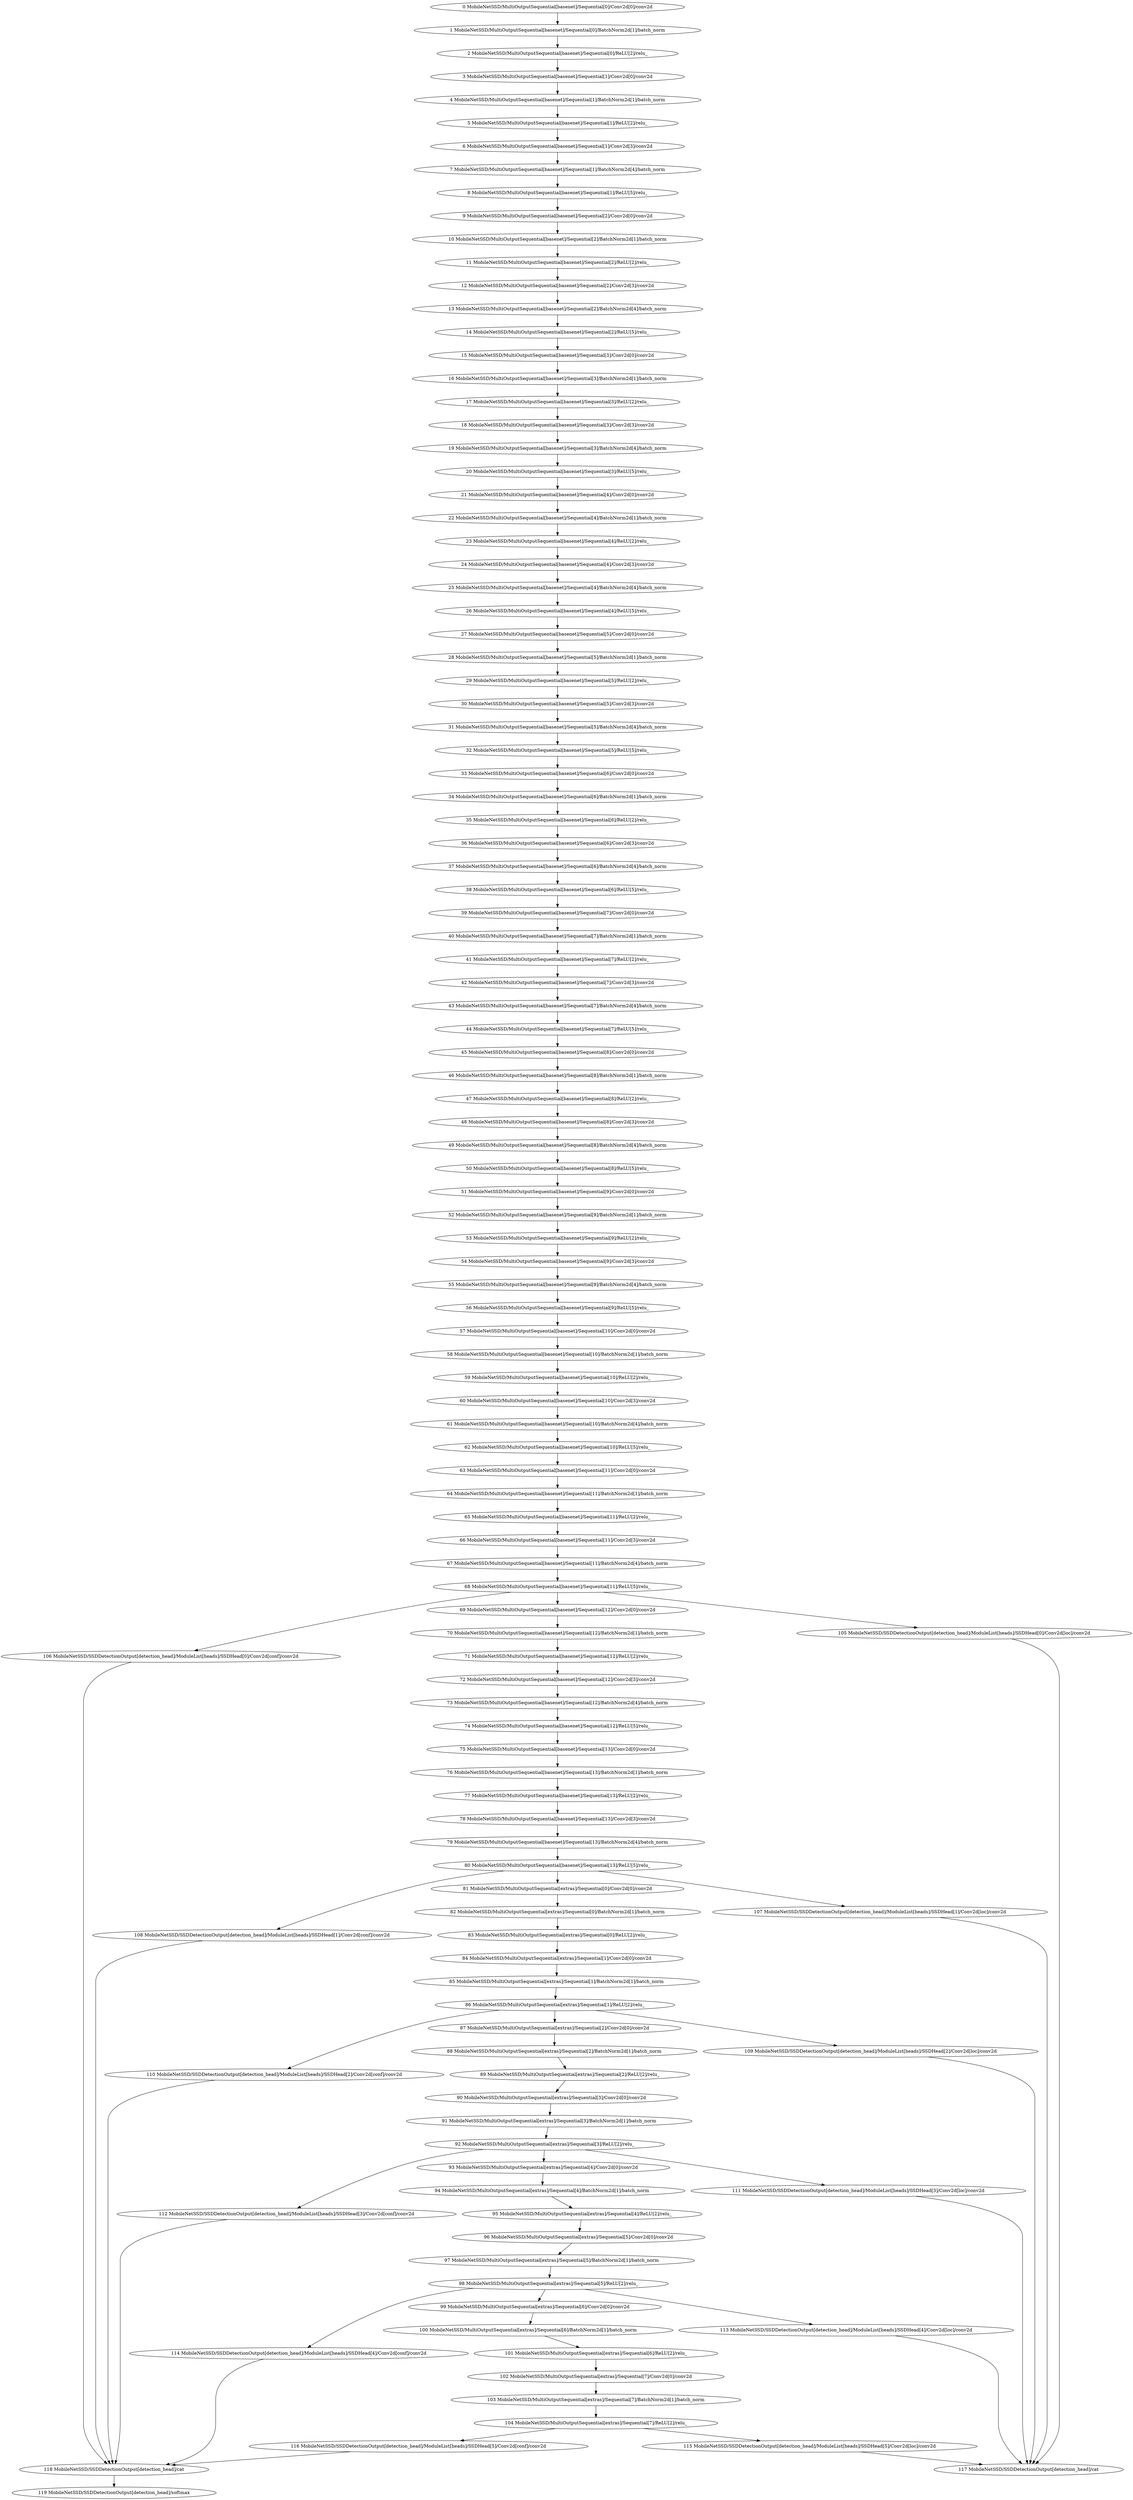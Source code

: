 strict digraph  {
"0 MobileNetSSD/MultiOutputSequential[basenet]/Sequential[0]/Conv2d[0]/conv2d" [id=0, scope="MobileNetSSD/MultiOutputSequential[basenet]/Sequential[0]/Conv2d[0]", type=conv2d];
"1 MobileNetSSD/MultiOutputSequential[basenet]/Sequential[0]/BatchNorm2d[1]/batch_norm" [id=1, scope="MobileNetSSD/MultiOutputSequential[basenet]/Sequential[0]/BatchNorm2d[1]", type=batch_norm];
"2 MobileNetSSD/MultiOutputSequential[basenet]/Sequential[0]/ReLU[2]/relu_" [id=2, scope="MobileNetSSD/MultiOutputSequential[basenet]/Sequential[0]/ReLU[2]", type=relu_];
"3 MobileNetSSD/MultiOutputSequential[basenet]/Sequential[1]/Conv2d[0]/conv2d" [id=3, scope="MobileNetSSD/MultiOutputSequential[basenet]/Sequential[1]/Conv2d[0]", type=conv2d];
"4 MobileNetSSD/MultiOutputSequential[basenet]/Sequential[1]/BatchNorm2d[1]/batch_norm" [id=4, scope="MobileNetSSD/MultiOutputSequential[basenet]/Sequential[1]/BatchNorm2d[1]", type=batch_norm];
"5 MobileNetSSD/MultiOutputSequential[basenet]/Sequential[1]/ReLU[2]/relu_" [id=5, scope="MobileNetSSD/MultiOutputSequential[basenet]/Sequential[1]/ReLU[2]", type=relu_];
"6 MobileNetSSD/MultiOutputSequential[basenet]/Sequential[1]/Conv2d[3]/conv2d" [id=6, scope="MobileNetSSD/MultiOutputSequential[basenet]/Sequential[1]/Conv2d[3]", type=conv2d];
"7 MobileNetSSD/MultiOutputSequential[basenet]/Sequential[1]/BatchNorm2d[4]/batch_norm" [id=7, scope="MobileNetSSD/MultiOutputSequential[basenet]/Sequential[1]/BatchNorm2d[4]", type=batch_norm];
"8 MobileNetSSD/MultiOutputSequential[basenet]/Sequential[1]/ReLU[5]/relu_" [id=8, scope="MobileNetSSD/MultiOutputSequential[basenet]/Sequential[1]/ReLU[5]", type=relu_];
"9 MobileNetSSD/MultiOutputSequential[basenet]/Sequential[2]/Conv2d[0]/conv2d" [id=9, scope="MobileNetSSD/MultiOutputSequential[basenet]/Sequential[2]/Conv2d[0]", type=conv2d];
"10 MobileNetSSD/MultiOutputSequential[basenet]/Sequential[2]/BatchNorm2d[1]/batch_norm" [id=10, scope="MobileNetSSD/MultiOutputSequential[basenet]/Sequential[2]/BatchNorm2d[1]", type=batch_norm];
"11 MobileNetSSD/MultiOutputSequential[basenet]/Sequential[2]/ReLU[2]/relu_" [id=11, scope="MobileNetSSD/MultiOutputSequential[basenet]/Sequential[2]/ReLU[2]", type=relu_];
"12 MobileNetSSD/MultiOutputSequential[basenet]/Sequential[2]/Conv2d[3]/conv2d" [id=12, scope="MobileNetSSD/MultiOutputSequential[basenet]/Sequential[2]/Conv2d[3]", type=conv2d];
"13 MobileNetSSD/MultiOutputSequential[basenet]/Sequential[2]/BatchNorm2d[4]/batch_norm" [id=13, scope="MobileNetSSD/MultiOutputSequential[basenet]/Sequential[2]/BatchNorm2d[4]", type=batch_norm];
"14 MobileNetSSD/MultiOutputSequential[basenet]/Sequential[2]/ReLU[5]/relu_" [id=14, scope="MobileNetSSD/MultiOutputSequential[basenet]/Sequential[2]/ReLU[5]", type=relu_];
"15 MobileNetSSD/MultiOutputSequential[basenet]/Sequential[3]/Conv2d[0]/conv2d" [id=15, scope="MobileNetSSD/MultiOutputSequential[basenet]/Sequential[3]/Conv2d[0]", type=conv2d];
"16 MobileNetSSD/MultiOutputSequential[basenet]/Sequential[3]/BatchNorm2d[1]/batch_norm" [id=16, scope="MobileNetSSD/MultiOutputSequential[basenet]/Sequential[3]/BatchNorm2d[1]", type=batch_norm];
"17 MobileNetSSD/MultiOutputSequential[basenet]/Sequential[3]/ReLU[2]/relu_" [id=17, scope="MobileNetSSD/MultiOutputSequential[basenet]/Sequential[3]/ReLU[2]", type=relu_];
"18 MobileNetSSD/MultiOutputSequential[basenet]/Sequential[3]/Conv2d[3]/conv2d" [id=18, scope="MobileNetSSD/MultiOutputSequential[basenet]/Sequential[3]/Conv2d[3]", type=conv2d];
"19 MobileNetSSD/MultiOutputSequential[basenet]/Sequential[3]/BatchNorm2d[4]/batch_norm" [id=19, scope="MobileNetSSD/MultiOutputSequential[basenet]/Sequential[3]/BatchNorm2d[4]", type=batch_norm];
"20 MobileNetSSD/MultiOutputSequential[basenet]/Sequential[3]/ReLU[5]/relu_" [id=20, scope="MobileNetSSD/MultiOutputSequential[basenet]/Sequential[3]/ReLU[5]", type=relu_];
"21 MobileNetSSD/MultiOutputSequential[basenet]/Sequential[4]/Conv2d[0]/conv2d" [id=21, scope="MobileNetSSD/MultiOutputSequential[basenet]/Sequential[4]/Conv2d[0]", type=conv2d];
"22 MobileNetSSD/MultiOutputSequential[basenet]/Sequential[4]/BatchNorm2d[1]/batch_norm" [id=22, scope="MobileNetSSD/MultiOutputSequential[basenet]/Sequential[4]/BatchNorm2d[1]", type=batch_norm];
"23 MobileNetSSD/MultiOutputSequential[basenet]/Sequential[4]/ReLU[2]/relu_" [id=23, scope="MobileNetSSD/MultiOutputSequential[basenet]/Sequential[4]/ReLU[2]", type=relu_];
"24 MobileNetSSD/MultiOutputSequential[basenet]/Sequential[4]/Conv2d[3]/conv2d" [id=24, scope="MobileNetSSD/MultiOutputSequential[basenet]/Sequential[4]/Conv2d[3]", type=conv2d];
"25 MobileNetSSD/MultiOutputSequential[basenet]/Sequential[4]/BatchNorm2d[4]/batch_norm" [id=25, scope="MobileNetSSD/MultiOutputSequential[basenet]/Sequential[4]/BatchNorm2d[4]", type=batch_norm];
"26 MobileNetSSD/MultiOutputSequential[basenet]/Sequential[4]/ReLU[5]/relu_" [id=26, scope="MobileNetSSD/MultiOutputSequential[basenet]/Sequential[4]/ReLU[5]", type=relu_];
"27 MobileNetSSD/MultiOutputSequential[basenet]/Sequential[5]/Conv2d[0]/conv2d" [id=27, scope="MobileNetSSD/MultiOutputSequential[basenet]/Sequential[5]/Conv2d[0]", type=conv2d];
"28 MobileNetSSD/MultiOutputSequential[basenet]/Sequential[5]/BatchNorm2d[1]/batch_norm" [id=28, scope="MobileNetSSD/MultiOutputSequential[basenet]/Sequential[5]/BatchNorm2d[1]", type=batch_norm];
"29 MobileNetSSD/MultiOutputSequential[basenet]/Sequential[5]/ReLU[2]/relu_" [id=29, scope="MobileNetSSD/MultiOutputSequential[basenet]/Sequential[5]/ReLU[2]", type=relu_];
"30 MobileNetSSD/MultiOutputSequential[basenet]/Sequential[5]/Conv2d[3]/conv2d" [id=30, scope="MobileNetSSD/MultiOutputSequential[basenet]/Sequential[5]/Conv2d[3]", type=conv2d];
"31 MobileNetSSD/MultiOutputSequential[basenet]/Sequential[5]/BatchNorm2d[4]/batch_norm" [id=31, scope="MobileNetSSD/MultiOutputSequential[basenet]/Sequential[5]/BatchNorm2d[4]", type=batch_norm];
"32 MobileNetSSD/MultiOutputSequential[basenet]/Sequential[5]/ReLU[5]/relu_" [id=32, scope="MobileNetSSD/MultiOutputSequential[basenet]/Sequential[5]/ReLU[5]", type=relu_];
"33 MobileNetSSD/MultiOutputSequential[basenet]/Sequential[6]/Conv2d[0]/conv2d" [id=33, scope="MobileNetSSD/MultiOutputSequential[basenet]/Sequential[6]/Conv2d[0]", type=conv2d];
"34 MobileNetSSD/MultiOutputSequential[basenet]/Sequential[6]/BatchNorm2d[1]/batch_norm" [id=34, scope="MobileNetSSD/MultiOutputSequential[basenet]/Sequential[6]/BatchNorm2d[1]", type=batch_norm];
"35 MobileNetSSD/MultiOutputSequential[basenet]/Sequential[6]/ReLU[2]/relu_" [id=35, scope="MobileNetSSD/MultiOutputSequential[basenet]/Sequential[6]/ReLU[2]", type=relu_];
"36 MobileNetSSD/MultiOutputSequential[basenet]/Sequential[6]/Conv2d[3]/conv2d" [id=36, scope="MobileNetSSD/MultiOutputSequential[basenet]/Sequential[6]/Conv2d[3]", type=conv2d];
"37 MobileNetSSD/MultiOutputSequential[basenet]/Sequential[6]/BatchNorm2d[4]/batch_norm" [id=37, scope="MobileNetSSD/MultiOutputSequential[basenet]/Sequential[6]/BatchNorm2d[4]", type=batch_norm];
"38 MobileNetSSD/MultiOutputSequential[basenet]/Sequential[6]/ReLU[5]/relu_" [id=38, scope="MobileNetSSD/MultiOutputSequential[basenet]/Sequential[6]/ReLU[5]", type=relu_];
"39 MobileNetSSD/MultiOutputSequential[basenet]/Sequential[7]/Conv2d[0]/conv2d" [id=39, scope="MobileNetSSD/MultiOutputSequential[basenet]/Sequential[7]/Conv2d[0]", type=conv2d];
"40 MobileNetSSD/MultiOutputSequential[basenet]/Sequential[7]/BatchNorm2d[1]/batch_norm" [id=40, scope="MobileNetSSD/MultiOutputSequential[basenet]/Sequential[7]/BatchNorm2d[1]", type=batch_norm];
"41 MobileNetSSD/MultiOutputSequential[basenet]/Sequential[7]/ReLU[2]/relu_" [id=41, scope="MobileNetSSD/MultiOutputSequential[basenet]/Sequential[7]/ReLU[2]", type=relu_];
"42 MobileNetSSD/MultiOutputSequential[basenet]/Sequential[7]/Conv2d[3]/conv2d" [id=42, scope="MobileNetSSD/MultiOutputSequential[basenet]/Sequential[7]/Conv2d[3]", type=conv2d];
"43 MobileNetSSD/MultiOutputSequential[basenet]/Sequential[7]/BatchNorm2d[4]/batch_norm" [id=43, scope="MobileNetSSD/MultiOutputSequential[basenet]/Sequential[7]/BatchNorm2d[4]", type=batch_norm];
"44 MobileNetSSD/MultiOutputSequential[basenet]/Sequential[7]/ReLU[5]/relu_" [id=44, scope="MobileNetSSD/MultiOutputSequential[basenet]/Sequential[7]/ReLU[5]", type=relu_];
"45 MobileNetSSD/MultiOutputSequential[basenet]/Sequential[8]/Conv2d[0]/conv2d" [id=45, scope="MobileNetSSD/MultiOutputSequential[basenet]/Sequential[8]/Conv2d[0]", type=conv2d];
"46 MobileNetSSD/MultiOutputSequential[basenet]/Sequential[8]/BatchNorm2d[1]/batch_norm" [id=46, scope="MobileNetSSD/MultiOutputSequential[basenet]/Sequential[8]/BatchNorm2d[1]", type=batch_norm];
"47 MobileNetSSD/MultiOutputSequential[basenet]/Sequential[8]/ReLU[2]/relu_" [id=47, scope="MobileNetSSD/MultiOutputSequential[basenet]/Sequential[8]/ReLU[2]", type=relu_];
"48 MobileNetSSD/MultiOutputSequential[basenet]/Sequential[8]/Conv2d[3]/conv2d" [id=48, scope="MobileNetSSD/MultiOutputSequential[basenet]/Sequential[8]/Conv2d[3]", type=conv2d];
"49 MobileNetSSD/MultiOutputSequential[basenet]/Sequential[8]/BatchNorm2d[4]/batch_norm" [id=49, scope="MobileNetSSD/MultiOutputSequential[basenet]/Sequential[8]/BatchNorm2d[4]", type=batch_norm];
"50 MobileNetSSD/MultiOutputSequential[basenet]/Sequential[8]/ReLU[5]/relu_" [id=50, scope="MobileNetSSD/MultiOutputSequential[basenet]/Sequential[8]/ReLU[5]", type=relu_];
"51 MobileNetSSD/MultiOutputSequential[basenet]/Sequential[9]/Conv2d[0]/conv2d" [id=51, scope="MobileNetSSD/MultiOutputSequential[basenet]/Sequential[9]/Conv2d[0]", type=conv2d];
"52 MobileNetSSD/MultiOutputSequential[basenet]/Sequential[9]/BatchNorm2d[1]/batch_norm" [id=52, scope="MobileNetSSD/MultiOutputSequential[basenet]/Sequential[9]/BatchNorm2d[1]", type=batch_norm];
"53 MobileNetSSD/MultiOutputSequential[basenet]/Sequential[9]/ReLU[2]/relu_" [id=53, scope="MobileNetSSD/MultiOutputSequential[basenet]/Sequential[9]/ReLU[2]", type=relu_];
"54 MobileNetSSD/MultiOutputSequential[basenet]/Sequential[9]/Conv2d[3]/conv2d" [id=54, scope="MobileNetSSD/MultiOutputSequential[basenet]/Sequential[9]/Conv2d[3]", type=conv2d];
"55 MobileNetSSD/MultiOutputSequential[basenet]/Sequential[9]/BatchNorm2d[4]/batch_norm" [id=55, scope="MobileNetSSD/MultiOutputSequential[basenet]/Sequential[9]/BatchNorm2d[4]", type=batch_norm];
"56 MobileNetSSD/MultiOutputSequential[basenet]/Sequential[9]/ReLU[5]/relu_" [id=56, scope="MobileNetSSD/MultiOutputSequential[basenet]/Sequential[9]/ReLU[5]", type=relu_];
"57 MobileNetSSD/MultiOutputSequential[basenet]/Sequential[10]/Conv2d[0]/conv2d" [id=57, scope="MobileNetSSD/MultiOutputSequential[basenet]/Sequential[10]/Conv2d[0]", type=conv2d];
"58 MobileNetSSD/MultiOutputSequential[basenet]/Sequential[10]/BatchNorm2d[1]/batch_norm" [id=58, scope="MobileNetSSD/MultiOutputSequential[basenet]/Sequential[10]/BatchNorm2d[1]", type=batch_norm];
"59 MobileNetSSD/MultiOutputSequential[basenet]/Sequential[10]/ReLU[2]/relu_" [id=59, scope="MobileNetSSD/MultiOutputSequential[basenet]/Sequential[10]/ReLU[2]", type=relu_];
"60 MobileNetSSD/MultiOutputSequential[basenet]/Sequential[10]/Conv2d[3]/conv2d" [id=60, scope="MobileNetSSD/MultiOutputSequential[basenet]/Sequential[10]/Conv2d[3]", type=conv2d];
"61 MobileNetSSD/MultiOutputSequential[basenet]/Sequential[10]/BatchNorm2d[4]/batch_norm" [id=61, scope="MobileNetSSD/MultiOutputSequential[basenet]/Sequential[10]/BatchNorm2d[4]", type=batch_norm];
"62 MobileNetSSD/MultiOutputSequential[basenet]/Sequential[10]/ReLU[5]/relu_" [id=62, scope="MobileNetSSD/MultiOutputSequential[basenet]/Sequential[10]/ReLU[5]", type=relu_];
"63 MobileNetSSD/MultiOutputSequential[basenet]/Sequential[11]/Conv2d[0]/conv2d" [id=63, scope="MobileNetSSD/MultiOutputSequential[basenet]/Sequential[11]/Conv2d[0]", type=conv2d];
"64 MobileNetSSD/MultiOutputSequential[basenet]/Sequential[11]/BatchNorm2d[1]/batch_norm" [id=64, scope="MobileNetSSD/MultiOutputSequential[basenet]/Sequential[11]/BatchNorm2d[1]", type=batch_norm];
"65 MobileNetSSD/MultiOutputSequential[basenet]/Sequential[11]/ReLU[2]/relu_" [id=65, scope="MobileNetSSD/MultiOutputSequential[basenet]/Sequential[11]/ReLU[2]", type=relu_];
"66 MobileNetSSD/MultiOutputSequential[basenet]/Sequential[11]/Conv2d[3]/conv2d" [id=66, scope="MobileNetSSD/MultiOutputSequential[basenet]/Sequential[11]/Conv2d[3]", type=conv2d];
"67 MobileNetSSD/MultiOutputSequential[basenet]/Sequential[11]/BatchNorm2d[4]/batch_norm" [id=67, scope="MobileNetSSD/MultiOutputSequential[basenet]/Sequential[11]/BatchNorm2d[4]", type=batch_norm];
"68 MobileNetSSD/MultiOutputSequential[basenet]/Sequential[11]/ReLU[5]/relu_" [id=68, scope="MobileNetSSD/MultiOutputSequential[basenet]/Sequential[11]/ReLU[5]", type=relu_];
"69 MobileNetSSD/MultiOutputSequential[basenet]/Sequential[12]/Conv2d[0]/conv2d" [id=69, scope="MobileNetSSD/MultiOutputSequential[basenet]/Sequential[12]/Conv2d[0]", type=conv2d];
"70 MobileNetSSD/MultiOutputSequential[basenet]/Sequential[12]/BatchNorm2d[1]/batch_norm" [id=70, scope="MobileNetSSD/MultiOutputSequential[basenet]/Sequential[12]/BatchNorm2d[1]", type=batch_norm];
"71 MobileNetSSD/MultiOutputSequential[basenet]/Sequential[12]/ReLU[2]/relu_" [id=71, scope="MobileNetSSD/MultiOutputSequential[basenet]/Sequential[12]/ReLU[2]", type=relu_];
"72 MobileNetSSD/MultiOutputSequential[basenet]/Sequential[12]/Conv2d[3]/conv2d" [id=72, scope="MobileNetSSD/MultiOutputSequential[basenet]/Sequential[12]/Conv2d[3]", type=conv2d];
"73 MobileNetSSD/MultiOutputSequential[basenet]/Sequential[12]/BatchNorm2d[4]/batch_norm" [id=73, scope="MobileNetSSD/MultiOutputSequential[basenet]/Sequential[12]/BatchNorm2d[4]", type=batch_norm];
"74 MobileNetSSD/MultiOutputSequential[basenet]/Sequential[12]/ReLU[5]/relu_" [id=74, scope="MobileNetSSD/MultiOutputSequential[basenet]/Sequential[12]/ReLU[5]", type=relu_];
"75 MobileNetSSD/MultiOutputSequential[basenet]/Sequential[13]/Conv2d[0]/conv2d" [id=75, scope="MobileNetSSD/MultiOutputSequential[basenet]/Sequential[13]/Conv2d[0]", type=conv2d];
"76 MobileNetSSD/MultiOutputSequential[basenet]/Sequential[13]/BatchNorm2d[1]/batch_norm" [id=76, scope="MobileNetSSD/MultiOutputSequential[basenet]/Sequential[13]/BatchNorm2d[1]", type=batch_norm];
"77 MobileNetSSD/MultiOutputSequential[basenet]/Sequential[13]/ReLU[2]/relu_" [id=77, scope="MobileNetSSD/MultiOutputSequential[basenet]/Sequential[13]/ReLU[2]", type=relu_];
"78 MobileNetSSD/MultiOutputSequential[basenet]/Sequential[13]/Conv2d[3]/conv2d" [id=78, scope="MobileNetSSD/MultiOutputSequential[basenet]/Sequential[13]/Conv2d[3]", type=conv2d];
"79 MobileNetSSD/MultiOutputSequential[basenet]/Sequential[13]/BatchNorm2d[4]/batch_norm" [id=79, scope="MobileNetSSD/MultiOutputSequential[basenet]/Sequential[13]/BatchNorm2d[4]", type=batch_norm];
"80 MobileNetSSD/MultiOutputSequential[basenet]/Sequential[13]/ReLU[5]/relu_" [id=80, scope="MobileNetSSD/MultiOutputSequential[basenet]/Sequential[13]/ReLU[5]", type=relu_];
"81 MobileNetSSD/MultiOutputSequential[extras]/Sequential[0]/Conv2d[0]/conv2d" [id=81, scope="MobileNetSSD/MultiOutputSequential[extras]/Sequential[0]/Conv2d[0]", type=conv2d];
"82 MobileNetSSD/MultiOutputSequential[extras]/Sequential[0]/BatchNorm2d[1]/batch_norm" [id=82, scope="MobileNetSSD/MultiOutputSequential[extras]/Sequential[0]/BatchNorm2d[1]", type=batch_norm];
"83 MobileNetSSD/MultiOutputSequential[extras]/Sequential[0]/ReLU[2]/relu_" [id=83, scope="MobileNetSSD/MultiOutputSequential[extras]/Sequential[0]/ReLU[2]", type=relu_];
"84 MobileNetSSD/MultiOutputSequential[extras]/Sequential[1]/Conv2d[0]/conv2d" [id=84, scope="MobileNetSSD/MultiOutputSequential[extras]/Sequential[1]/Conv2d[0]", type=conv2d];
"85 MobileNetSSD/MultiOutputSequential[extras]/Sequential[1]/BatchNorm2d[1]/batch_norm" [id=85, scope="MobileNetSSD/MultiOutputSequential[extras]/Sequential[1]/BatchNorm2d[1]", type=batch_norm];
"86 MobileNetSSD/MultiOutputSequential[extras]/Sequential[1]/ReLU[2]/relu_" [id=86, scope="MobileNetSSD/MultiOutputSequential[extras]/Sequential[1]/ReLU[2]", type=relu_];
"87 MobileNetSSD/MultiOutputSequential[extras]/Sequential[2]/Conv2d[0]/conv2d" [id=87, scope="MobileNetSSD/MultiOutputSequential[extras]/Sequential[2]/Conv2d[0]", type=conv2d];
"88 MobileNetSSD/MultiOutputSequential[extras]/Sequential[2]/BatchNorm2d[1]/batch_norm" [id=88, scope="MobileNetSSD/MultiOutputSequential[extras]/Sequential[2]/BatchNorm2d[1]", type=batch_norm];
"89 MobileNetSSD/MultiOutputSequential[extras]/Sequential[2]/ReLU[2]/relu_" [id=89, scope="MobileNetSSD/MultiOutputSequential[extras]/Sequential[2]/ReLU[2]", type=relu_];
"90 MobileNetSSD/MultiOutputSequential[extras]/Sequential[3]/Conv2d[0]/conv2d" [id=90, scope="MobileNetSSD/MultiOutputSequential[extras]/Sequential[3]/Conv2d[0]", type=conv2d];
"91 MobileNetSSD/MultiOutputSequential[extras]/Sequential[3]/BatchNorm2d[1]/batch_norm" [id=91, scope="MobileNetSSD/MultiOutputSequential[extras]/Sequential[3]/BatchNorm2d[1]", type=batch_norm];
"92 MobileNetSSD/MultiOutputSequential[extras]/Sequential[3]/ReLU[2]/relu_" [id=92, scope="MobileNetSSD/MultiOutputSequential[extras]/Sequential[3]/ReLU[2]", type=relu_];
"93 MobileNetSSD/MultiOutputSequential[extras]/Sequential[4]/Conv2d[0]/conv2d" [id=93, scope="MobileNetSSD/MultiOutputSequential[extras]/Sequential[4]/Conv2d[0]", type=conv2d];
"94 MobileNetSSD/MultiOutputSequential[extras]/Sequential[4]/BatchNorm2d[1]/batch_norm" [id=94, scope="MobileNetSSD/MultiOutputSequential[extras]/Sequential[4]/BatchNorm2d[1]", type=batch_norm];
"95 MobileNetSSD/MultiOutputSequential[extras]/Sequential[4]/ReLU[2]/relu_" [id=95, scope="MobileNetSSD/MultiOutputSequential[extras]/Sequential[4]/ReLU[2]", type=relu_];
"96 MobileNetSSD/MultiOutputSequential[extras]/Sequential[5]/Conv2d[0]/conv2d" [id=96, scope="MobileNetSSD/MultiOutputSequential[extras]/Sequential[5]/Conv2d[0]", type=conv2d];
"97 MobileNetSSD/MultiOutputSequential[extras]/Sequential[5]/BatchNorm2d[1]/batch_norm" [id=97, scope="MobileNetSSD/MultiOutputSequential[extras]/Sequential[5]/BatchNorm2d[1]", type=batch_norm];
"98 MobileNetSSD/MultiOutputSequential[extras]/Sequential[5]/ReLU[2]/relu_" [id=98, scope="MobileNetSSD/MultiOutputSequential[extras]/Sequential[5]/ReLU[2]", type=relu_];
"99 MobileNetSSD/MultiOutputSequential[extras]/Sequential[6]/Conv2d[0]/conv2d" [id=99, scope="MobileNetSSD/MultiOutputSequential[extras]/Sequential[6]/Conv2d[0]", type=conv2d];
"100 MobileNetSSD/MultiOutputSequential[extras]/Sequential[6]/BatchNorm2d[1]/batch_norm" [id=100, scope="MobileNetSSD/MultiOutputSequential[extras]/Sequential[6]/BatchNorm2d[1]", type=batch_norm];
"101 MobileNetSSD/MultiOutputSequential[extras]/Sequential[6]/ReLU[2]/relu_" [id=101, scope="MobileNetSSD/MultiOutputSequential[extras]/Sequential[6]/ReLU[2]", type=relu_];
"102 MobileNetSSD/MultiOutputSequential[extras]/Sequential[7]/Conv2d[0]/conv2d" [id=102, scope="MobileNetSSD/MultiOutputSequential[extras]/Sequential[7]/Conv2d[0]", type=conv2d];
"103 MobileNetSSD/MultiOutputSequential[extras]/Sequential[7]/BatchNorm2d[1]/batch_norm" [id=103, scope="MobileNetSSD/MultiOutputSequential[extras]/Sequential[7]/BatchNorm2d[1]", type=batch_norm];
"104 MobileNetSSD/MultiOutputSequential[extras]/Sequential[7]/ReLU[2]/relu_" [id=104, scope="MobileNetSSD/MultiOutputSequential[extras]/Sequential[7]/ReLU[2]", type=relu_];
"105 MobileNetSSD/SSDDetectionOutput[detection_head]/ModuleList[heads]/SSDHead[0]/Conv2d[loc]/conv2d" [id=105, scope="MobileNetSSD/SSDDetectionOutput[detection_head]/ModuleList[heads]/SSDHead[0]/Conv2d[loc]", type=conv2d];
"106 MobileNetSSD/SSDDetectionOutput[detection_head]/ModuleList[heads]/SSDHead[0]/Conv2d[conf]/conv2d" [id=106, scope="MobileNetSSD/SSDDetectionOutput[detection_head]/ModuleList[heads]/SSDHead[0]/Conv2d[conf]", type=conv2d];
"107 MobileNetSSD/SSDDetectionOutput[detection_head]/ModuleList[heads]/SSDHead[1]/Conv2d[loc]/conv2d" [id=107, scope="MobileNetSSD/SSDDetectionOutput[detection_head]/ModuleList[heads]/SSDHead[1]/Conv2d[loc]", type=conv2d];
"108 MobileNetSSD/SSDDetectionOutput[detection_head]/ModuleList[heads]/SSDHead[1]/Conv2d[conf]/conv2d" [id=108, scope="MobileNetSSD/SSDDetectionOutput[detection_head]/ModuleList[heads]/SSDHead[1]/Conv2d[conf]", type=conv2d];
"109 MobileNetSSD/SSDDetectionOutput[detection_head]/ModuleList[heads]/SSDHead[2]/Conv2d[loc]/conv2d" [id=109, scope="MobileNetSSD/SSDDetectionOutput[detection_head]/ModuleList[heads]/SSDHead[2]/Conv2d[loc]", type=conv2d];
"110 MobileNetSSD/SSDDetectionOutput[detection_head]/ModuleList[heads]/SSDHead[2]/Conv2d[conf]/conv2d" [id=110, scope="MobileNetSSD/SSDDetectionOutput[detection_head]/ModuleList[heads]/SSDHead[2]/Conv2d[conf]", type=conv2d];
"111 MobileNetSSD/SSDDetectionOutput[detection_head]/ModuleList[heads]/SSDHead[3]/Conv2d[loc]/conv2d" [id=111, scope="MobileNetSSD/SSDDetectionOutput[detection_head]/ModuleList[heads]/SSDHead[3]/Conv2d[loc]", type=conv2d];
"112 MobileNetSSD/SSDDetectionOutput[detection_head]/ModuleList[heads]/SSDHead[3]/Conv2d[conf]/conv2d" [id=112, scope="MobileNetSSD/SSDDetectionOutput[detection_head]/ModuleList[heads]/SSDHead[3]/Conv2d[conf]", type=conv2d];
"113 MobileNetSSD/SSDDetectionOutput[detection_head]/ModuleList[heads]/SSDHead[4]/Conv2d[loc]/conv2d" [id=113, scope="MobileNetSSD/SSDDetectionOutput[detection_head]/ModuleList[heads]/SSDHead[4]/Conv2d[loc]", type=conv2d];
"114 MobileNetSSD/SSDDetectionOutput[detection_head]/ModuleList[heads]/SSDHead[4]/Conv2d[conf]/conv2d" [id=114, scope="MobileNetSSD/SSDDetectionOutput[detection_head]/ModuleList[heads]/SSDHead[4]/Conv2d[conf]", type=conv2d];
"115 MobileNetSSD/SSDDetectionOutput[detection_head]/ModuleList[heads]/SSDHead[5]/Conv2d[loc]/conv2d" [id=115, scope="MobileNetSSD/SSDDetectionOutput[detection_head]/ModuleList[heads]/SSDHead[5]/Conv2d[loc]", type=conv2d];
"116 MobileNetSSD/SSDDetectionOutput[detection_head]/ModuleList[heads]/SSDHead[5]/Conv2d[conf]/conv2d" [id=116, scope="MobileNetSSD/SSDDetectionOutput[detection_head]/ModuleList[heads]/SSDHead[5]/Conv2d[conf]", type=conv2d];
"117 MobileNetSSD/SSDDetectionOutput[detection_head]/cat" [id=117, scope="MobileNetSSD/SSDDetectionOutput[detection_head]", type=cat];
"118 MobileNetSSD/SSDDetectionOutput[detection_head]/cat" [id=118, scope="MobileNetSSD/SSDDetectionOutput[detection_head]", type=cat];
"119 MobileNetSSD/SSDDetectionOutput[detection_head]/softmax" [id=119, scope="MobileNetSSD/SSDDetectionOutput[detection_head]", type=softmax];
"0 MobileNetSSD/MultiOutputSequential[basenet]/Sequential[0]/Conv2d[0]/conv2d" -> "1 MobileNetSSD/MultiOutputSequential[basenet]/Sequential[0]/BatchNorm2d[1]/batch_norm";
"1 MobileNetSSD/MultiOutputSequential[basenet]/Sequential[0]/BatchNorm2d[1]/batch_norm" -> "2 MobileNetSSD/MultiOutputSequential[basenet]/Sequential[0]/ReLU[2]/relu_";
"2 MobileNetSSD/MultiOutputSequential[basenet]/Sequential[0]/ReLU[2]/relu_" -> "3 MobileNetSSD/MultiOutputSequential[basenet]/Sequential[1]/Conv2d[0]/conv2d";
"3 MobileNetSSD/MultiOutputSequential[basenet]/Sequential[1]/Conv2d[0]/conv2d" -> "4 MobileNetSSD/MultiOutputSequential[basenet]/Sequential[1]/BatchNorm2d[1]/batch_norm";
"4 MobileNetSSD/MultiOutputSequential[basenet]/Sequential[1]/BatchNorm2d[1]/batch_norm" -> "5 MobileNetSSD/MultiOutputSequential[basenet]/Sequential[1]/ReLU[2]/relu_";
"5 MobileNetSSD/MultiOutputSequential[basenet]/Sequential[1]/ReLU[2]/relu_" -> "6 MobileNetSSD/MultiOutputSequential[basenet]/Sequential[1]/Conv2d[3]/conv2d";
"6 MobileNetSSD/MultiOutputSequential[basenet]/Sequential[1]/Conv2d[3]/conv2d" -> "7 MobileNetSSD/MultiOutputSequential[basenet]/Sequential[1]/BatchNorm2d[4]/batch_norm";
"7 MobileNetSSD/MultiOutputSequential[basenet]/Sequential[1]/BatchNorm2d[4]/batch_norm" -> "8 MobileNetSSD/MultiOutputSequential[basenet]/Sequential[1]/ReLU[5]/relu_";
"8 MobileNetSSD/MultiOutputSequential[basenet]/Sequential[1]/ReLU[5]/relu_" -> "9 MobileNetSSD/MultiOutputSequential[basenet]/Sequential[2]/Conv2d[0]/conv2d";
"9 MobileNetSSD/MultiOutputSequential[basenet]/Sequential[2]/Conv2d[0]/conv2d" -> "10 MobileNetSSD/MultiOutputSequential[basenet]/Sequential[2]/BatchNorm2d[1]/batch_norm";
"10 MobileNetSSD/MultiOutputSequential[basenet]/Sequential[2]/BatchNorm2d[1]/batch_norm" -> "11 MobileNetSSD/MultiOutputSequential[basenet]/Sequential[2]/ReLU[2]/relu_";
"11 MobileNetSSD/MultiOutputSequential[basenet]/Sequential[2]/ReLU[2]/relu_" -> "12 MobileNetSSD/MultiOutputSequential[basenet]/Sequential[2]/Conv2d[3]/conv2d";
"12 MobileNetSSD/MultiOutputSequential[basenet]/Sequential[2]/Conv2d[3]/conv2d" -> "13 MobileNetSSD/MultiOutputSequential[basenet]/Sequential[2]/BatchNorm2d[4]/batch_norm";
"13 MobileNetSSD/MultiOutputSequential[basenet]/Sequential[2]/BatchNorm2d[4]/batch_norm" -> "14 MobileNetSSD/MultiOutputSequential[basenet]/Sequential[2]/ReLU[5]/relu_";
"14 MobileNetSSD/MultiOutputSequential[basenet]/Sequential[2]/ReLU[5]/relu_" -> "15 MobileNetSSD/MultiOutputSequential[basenet]/Sequential[3]/Conv2d[0]/conv2d";
"15 MobileNetSSD/MultiOutputSequential[basenet]/Sequential[3]/Conv2d[0]/conv2d" -> "16 MobileNetSSD/MultiOutputSequential[basenet]/Sequential[3]/BatchNorm2d[1]/batch_norm";
"16 MobileNetSSD/MultiOutputSequential[basenet]/Sequential[3]/BatchNorm2d[1]/batch_norm" -> "17 MobileNetSSD/MultiOutputSequential[basenet]/Sequential[3]/ReLU[2]/relu_";
"17 MobileNetSSD/MultiOutputSequential[basenet]/Sequential[3]/ReLU[2]/relu_" -> "18 MobileNetSSD/MultiOutputSequential[basenet]/Sequential[3]/Conv2d[3]/conv2d";
"18 MobileNetSSD/MultiOutputSequential[basenet]/Sequential[3]/Conv2d[3]/conv2d" -> "19 MobileNetSSD/MultiOutputSequential[basenet]/Sequential[3]/BatchNorm2d[4]/batch_norm";
"19 MobileNetSSD/MultiOutputSequential[basenet]/Sequential[3]/BatchNorm2d[4]/batch_norm" -> "20 MobileNetSSD/MultiOutputSequential[basenet]/Sequential[3]/ReLU[5]/relu_";
"20 MobileNetSSD/MultiOutputSequential[basenet]/Sequential[3]/ReLU[5]/relu_" -> "21 MobileNetSSD/MultiOutputSequential[basenet]/Sequential[4]/Conv2d[0]/conv2d";
"21 MobileNetSSD/MultiOutputSequential[basenet]/Sequential[4]/Conv2d[0]/conv2d" -> "22 MobileNetSSD/MultiOutputSequential[basenet]/Sequential[4]/BatchNorm2d[1]/batch_norm";
"22 MobileNetSSD/MultiOutputSequential[basenet]/Sequential[4]/BatchNorm2d[1]/batch_norm" -> "23 MobileNetSSD/MultiOutputSequential[basenet]/Sequential[4]/ReLU[2]/relu_";
"23 MobileNetSSD/MultiOutputSequential[basenet]/Sequential[4]/ReLU[2]/relu_" -> "24 MobileNetSSD/MultiOutputSequential[basenet]/Sequential[4]/Conv2d[3]/conv2d";
"24 MobileNetSSD/MultiOutputSequential[basenet]/Sequential[4]/Conv2d[3]/conv2d" -> "25 MobileNetSSD/MultiOutputSequential[basenet]/Sequential[4]/BatchNorm2d[4]/batch_norm";
"25 MobileNetSSD/MultiOutputSequential[basenet]/Sequential[4]/BatchNorm2d[4]/batch_norm" -> "26 MobileNetSSD/MultiOutputSequential[basenet]/Sequential[4]/ReLU[5]/relu_";
"26 MobileNetSSD/MultiOutputSequential[basenet]/Sequential[4]/ReLU[5]/relu_" -> "27 MobileNetSSD/MultiOutputSequential[basenet]/Sequential[5]/Conv2d[0]/conv2d";
"27 MobileNetSSD/MultiOutputSequential[basenet]/Sequential[5]/Conv2d[0]/conv2d" -> "28 MobileNetSSD/MultiOutputSequential[basenet]/Sequential[5]/BatchNorm2d[1]/batch_norm";
"28 MobileNetSSD/MultiOutputSequential[basenet]/Sequential[5]/BatchNorm2d[1]/batch_norm" -> "29 MobileNetSSD/MultiOutputSequential[basenet]/Sequential[5]/ReLU[2]/relu_";
"29 MobileNetSSD/MultiOutputSequential[basenet]/Sequential[5]/ReLU[2]/relu_" -> "30 MobileNetSSD/MultiOutputSequential[basenet]/Sequential[5]/Conv2d[3]/conv2d";
"30 MobileNetSSD/MultiOutputSequential[basenet]/Sequential[5]/Conv2d[3]/conv2d" -> "31 MobileNetSSD/MultiOutputSequential[basenet]/Sequential[5]/BatchNorm2d[4]/batch_norm";
"31 MobileNetSSD/MultiOutputSequential[basenet]/Sequential[5]/BatchNorm2d[4]/batch_norm" -> "32 MobileNetSSD/MultiOutputSequential[basenet]/Sequential[5]/ReLU[5]/relu_";
"32 MobileNetSSD/MultiOutputSequential[basenet]/Sequential[5]/ReLU[5]/relu_" -> "33 MobileNetSSD/MultiOutputSequential[basenet]/Sequential[6]/Conv2d[0]/conv2d";
"33 MobileNetSSD/MultiOutputSequential[basenet]/Sequential[6]/Conv2d[0]/conv2d" -> "34 MobileNetSSD/MultiOutputSequential[basenet]/Sequential[6]/BatchNorm2d[1]/batch_norm";
"34 MobileNetSSD/MultiOutputSequential[basenet]/Sequential[6]/BatchNorm2d[1]/batch_norm" -> "35 MobileNetSSD/MultiOutputSequential[basenet]/Sequential[6]/ReLU[2]/relu_";
"35 MobileNetSSD/MultiOutputSequential[basenet]/Sequential[6]/ReLU[2]/relu_" -> "36 MobileNetSSD/MultiOutputSequential[basenet]/Sequential[6]/Conv2d[3]/conv2d";
"36 MobileNetSSD/MultiOutputSequential[basenet]/Sequential[6]/Conv2d[3]/conv2d" -> "37 MobileNetSSD/MultiOutputSequential[basenet]/Sequential[6]/BatchNorm2d[4]/batch_norm";
"37 MobileNetSSD/MultiOutputSequential[basenet]/Sequential[6]/BatchNorm2d[4]/batch_norm" -> "38 MobileNetSSD/MultiOutputSequential[basenet]/Sequential[6]/ReLU[5]/relu_";
"38 MobileNetSSD/MultiOutputSequential[basenet]/Sequential[6]/ReLU[5]/relu_" -> "39 MobileNetSSD/MultiOutputSequential[basenet]/Sequential[7]/Conv2d[0]/conv2d";
"39 MobileNetSSD/MultiOutputSequential[basenet]/Sequential[7]/Conv2d[0]/conv2d" -> "40 MobileNetSSD/MultiOutputSequential[basenet]/Sequential[7]/BatchNorm2d[1]/batch_norm";
"40 MobileNetSSD/MultiOutputSequential[basenet]/Sequential[7]/BatchNorm2d[1]/batch_norm" -> "41 MobileNetSSD/MultiOutputSequential[basenet]/Sequential[7]/ReLU[2]/relu_";
"41 MobileNetSSD/MultiOutputSequential[basenet]/Sequential[7]/ReLU[2]/relu_" -> "42 MobileNetSSD/MultiOutputSequential[basenet]/Sequential[7]/Conv2d[3]/conv2d";
"42 MobileNetSSD/MultiOutputSequential[basenet]/Sequential[7]/Conv2d[3]/conv2d" -> "43 MobileNetSSD/MultiOutputSequential[basenet]/Sequential[7]/BatchNorm2d[4]/batch_norm";
"43 MobileNetSSD/MultiOutputSequential[basenet]/Sequential[7]/BatchNorm2d[4]/batch_norm" -> "44 MobileNetSSD/MultiOutputSequential[basenet]/Sequential[7]/ReLU[5]/relu_";
"44 MobileNetSSD/MultiOutputSequential[basenet]/Sequential[7]/ReLU[5]/relu_" -> "45 MobileNetSSD/MultiOutputSequential[basenet]/Sequential[8]/Conv2d[0]/conv2d";
"45 MobileNetSSD/MultiOutputSequential[basenet]/Sequential[8]/Conv2d[0]/conv2d" -> "46 MobileNetSSD/MultiOutputSequential[basenet]/Sequential[8]/BatchNorm2d[1]/batch_norm";
"46 MobileNetSSD/MultiOutputSequential[basenet]/Sequential[8]/BatchNorm2d[1]/batch_norm" -> "47 MobileNetSSD/MultiOutputSequential[basenet]/Sequential[8]/ReLU[2]/relu_";
"47 MobileNetSSD/MultiOutputSequential[basenet]/Sequential[8]/ReLU[2]/relu_" -> "48 MobileNetSSD/MultiOutputSequential[basenet]/Sequential[8]/Conv2d[3]/conv2d";
"48 MobileNetSSD/MultiOutputSequential[basenet]/Sequential[8]/Conv2d[3]/conv2d" -> "49 MobileNetSSD/MultiOutputSequential[basenet]/Sequential[8]/BatchNorm2d[4]/batch_norm";
"49 MobileNetSSD/MultiOutputSequential[basenet]/Sequential[8]/BatchNorm2d[4]/batch_norm" -> "50 MobileNetSSD/MultiOutputSequential[basenet]/Sequential[8]/ReLU[5]/relu_";
"50 MobileNetSSD/MultiOutputSequential[basenet]/Sequential[8]/ReLU[5]/relu_" -> "51 MobileNetSSD/MultiOutputSequential[basenet]/Sequential[9]/Conv2d[0]/conv2d";
"51 MobileNetSSD/MultiOutputSequential[basenet]/Sequential[9]/Conv2d[0]/conv2d" -> "52 MobileNetSSD/MultiOutputSequential[basenet]/Sequential[9]/BatchNorm2d[1]/batch_norm";
"52 MobileNetSSD/MultiOutputSequential[basenet]/Sequential[9]/BatchNorm2d[1]/batch_norm" -> "53 MobileNetSSD/MultiOutputSequential[basenet]/Sequential[9]/ReLU[2]/relu_";
"53 MobileNetSSD/MultiOutputSequential[basenet]/Sequential[9]/ReLU[2]/relu_" -> "54 MobileNetSSD/MultiOutputSequential[basenet]/Sequential[9]/Conv2d[3]/conv2d";
"54 MobileNetSSD/MultiOutputSequential[basenet]/Sequential[9]/Conv2d[3]/conv2d" -> "55 MobileNetSSD/MultiOutputSequential[basenet]/Sequential[9]/BatchNorm2d[4]/batch_norm";
"55 MobileNetSSD/MultiOutputSequential[basenet]/Sequential[9]/BatchNorm2d[4]/batch_norm" -> "56 MobileNetSSD/MultiOutputSequential[basenet]/Sequential[9]/ReLU[5]/relu_";
"56 MobileNetSSD/MultiOutputSequential[basenet]/Sequential[9]/ReLU[5]/relu_" -> "57 MobileNetSSD/MultiOutputSequential[basenet]/Sequential[10]/Conv2d[0]/conv2d";
"57 MobileNetSSD/MultiOutputSequential[basenet]/Sequential[10]/Conv2d[0]/conv2d" -> "58 MobileNetSSD/MultiOutputSequential[basenet]/Sequential[10]/BatchNorm2d[1]/batch_norm";
"58 MobileNetSSD/MultiOutputSequential[basenet]/Sequential[10]/BatchNorm2d[1]/batch_norm" -> "59 MobileNetSSD/MultiOutputSequential[basenet]/Sequential[10]/ReLU[2]/relu_";
"59 MobileNetSSD/MultiOutputSequential[basenet]/Sequential[10]/ReLU[2]/relu_" -> "60 MobileNetSSD/MultiOutputSequential[basenet]/Sequential[10]/Conv2d[3]/conv2d";
"60 MobileNetSSD/MultiOutputSequential[basenet]/Sequential[10]/Conv2d[3]/conv2d" -> "61 MobileNetSSD/MultiOutputSequential[basenet]/Sequential[10]/BatchNorm2d[4]/batch_norm";
"61 MobileNetSSD/MultiOutputSequential[basenet]/Sequential[10]/BatchNorm2d[4]/batch_norm" -> "62 MobileNetSSD/MultiOutputSequential[basenet]/Sequential[10]/ReLU[5]/relu_";
"62 MobileNetSSD/MultiOutputSequential[basenet]/Sequential[10]/ReLU[5]/relu_" -> "63 MobileNetSSD/MultiOutputSequential[basenet]/Sequential[11]/Conv2d[0]/conv2d";
"63 MobileNetSSD/MultiOutputSequential[basenet]/Sequential[11]/Conv2d[0]/conv2d" -> "64 MobileNetSSD/MultiOutputSequential[basenet]/Sequential[11]/BatchNorm2d[1]/batch_norm";
"64 MobileNetSSD/MultiOutputSequential[basenet]/Sequential[11]/BatchNorm2d[1]/batch_norm" -> "65 MobileNetSSD/MultiOutputSequential[basenet]/Sequential[11]/ReLU[2]/relu_";
"65 MobileNetSSD/MultiOutputSequential[basenet]/Sequential[11]/ReLU[2]/relu_" -> "66 MobileNetSSD/MultiOutputSequential[basenet]/Sequential[11]/Conv2d[3]/conv2d";
"66 MobileNetSSD/MultiOutputSequential[basenet]/Sequential[11]/Conv2d[3]/conv2d" -> "67 MobileNetSSD/MultiOutputSequential[basenet]/Sequential[11]/BatchNorm2d[4]/batch_norm";
"67 MobileNetSSD/MultiOutputSequential[basenet]/Sequential[11]/BatchNorm2d[4]/batch_norm" -> "68 MobileNetSSD/MultiOutputSequential[basenet]/Sequential[11]/ReLU[5]/relu_";
"68 MobileNetSSD/MultiOutputSequential[basenet]/Sequential[11]/ReLU[5]/relu_" -> "69 MobileNetSSD/MultiOutputSequential[basenet]/Sequential[12]/Conv2d[0]/conv2d";
"69 MobileNetSSD/MultiOutputSequential[basenet]/Sequential[12]/Conv2d[0]/conv2d" -> "70 MobileNetSSD/MultiOutputSequential[basenet]/Sequential[12]/BatchNorm2d[1]/batch_norm";
"70 MobileNetSSD/MultiOutputSequential[basenet]/Sequential[12]/BatchNorm2d[1]/batch_norm" -> "71 MobileNetSSD/MultiOutputSequential[basenet]/Sequential[12]/ReLU[2]/relu_";
"71 MobileNetSSD/MultiOutputSequential[basenet]/Sequential[12]/ReLU[2]/relu_" -> "72 MobileNetSSD/MultiOutputSequential[basenet]/Sequential[12]/Conv2d[3]/conv2d";
"72 MobileNetSSD/MultiOutputSequential[basenet]/Sequential[12]/Conv2d[3]/conv2d" -> "73 MobileNetSSD/MultiOutputSequential[basenet]/Sequential[12]/BatchNorm2d[4]/batch_norm";
"73 MobileNetSSD/MultiOutputSequential[basenet]/Sequential[12]/BatchNorm2d[4]/batch_norm" -> "74 MobileNetSSD/MultiOutputSequential[basenet]/Sequential[12]/ReLU[5]/relu_";
"74 MobileNetSSD/MultiOutputSequential[basenet]/Sequential[12]/ReLU[5]/relu_" -> "75 MobileNetSSD/MultiOutputSequential[basenet]/Sequential[13]/Conv2d[0]/conv2d";
"75 MobileNetSSD/MultiOutputSequential[basenet]/Sequential[13]/Conv2d[0]/conv2d" -> "76 MobileNetSSD/MultiOutputSequential[basenet]/Sequential[13]/BatchNorm2d[1]/batch_norm";
"76 MobileNetSSD/MultiOutputSequential[basenet]/Sequential[13]/BatchNorm2d[1]/batch_norm" -> "77 MobileNetSSD/MultiOutputSequential[basenet]/Sequential[13]/ReLU[2]/relu_";
"77 MobileNetSSD/MultiOutputSequential[basenet]/Sequential[13]/ReLU[2]/relu_" -> "78 MobileNetSSD/MultiOutputSequential[basenet]/Sequential[13]/Conv2d[3]/conv2d";
"78 MobileNetSSD/MultiOutputSequential[basenet]/Sequential[13]/Conv2d[3]/conv2d" -> "79 MobileNetSSD/MultiOutputSequential[basenet]/Sequential[13]/BatchNorm2d[4]/batch_norm";
"79 MobileNetSSD/MultiOutputSequential[basenet]/Sequential[13]/BatchNorm2d[4]/batch_norm" -> "80 MobileNetSSD/MultiOutputSequential[basenet]/Sequential[13]/ReLU[5]/relu_";
"80 MobileNetSSD/MultiOutputSequential[basenet]/Sequential[13]/ReLU[5]/relu_" -> "81 MobileNetSSD/MultiOutputSequential[extras]/Sequential[0]/Conv2d[0]/conv2d";
"81 MobileNetSSD/MultiOutputSequential[extras]/Sequential[0]/Conv2d[0]/conv2d" -> "82 MobileNetSSD/MultiOutputSequential[extras]/Sequential[0]/BatchNorm2d[1]/batch_norm";
"82 MobileNetSSD/MultiOutputSequential[extras]/Sequential[0]/BatchNorm2d[1]/batch_norm" -> "83 MobileNetSSD/MultiOutputSequential[extras]/Sequential[0]/ReLU[2]/relu_";
"83 MobileNetSSD/MultiOutputSequential[extras]/Sequential[0]/ReLU[2]/relu_" -> "84 MobileNetSSD/MultiOutputSequential[extras]/Sequential[1]/Conv2d[0]/conv2d";
"84 MobileNetSSD/MultiOutputSequential[extras]/Sequential[1]/Conv2d[0]/conv2d" -> "85 MobileNetSSD/MultiOutputSequential[extras]/Sequential[1]/BatchNorm2d[1]/batch_norm";
"85 MobileNetSSD/MultiOutputSequential[extras]/Sequential[1]/BatchNorm2d[1]/batch_norm" -> "86 MobileNetSSD/MultiOutputSequential[extras]/Sequential[1]/ReLU[2]/relu_";
"86 MobileNetSSD/MultiOutputSequential[extras]/Sequential[1]/ReLU[2]/relu_" -> "87 MobileNetSSD/MultiOutputSequential[extras]/Sequential[2]/Conv2d[0]/conv2d";
"87 MobileNetSSD/MultiOutputSequential[extras]/Sequential[2]/Conv2d[0]/conv2d" -> "88 MobileNetSSD/MultiOutputSequential[extras]/Sequential[2]/BatchNorm2d[1]/batch_norm";
"88 MobileNetSSD/MultiOutputSequential[extras]/Sequential[2]/BatchNorm2d[1]/batch_norm" -> "89 MobileNetSSD/MultiOutputSequential[extras]/Sequential[2]/ReLU[2]/relu_";
"89 MobileNetSSD/MultiOutputSequential[extras]/Sequential[2]/ReLU[2]/relu_" -> "90 MobileNetSSD/MultiOutputSequential[extras]/Sequential[3]/Conv2d[0]/conv2d";
"90 MobileNetSSD/MultiOutputSequential[extras]/Sequential[3]/Conv2d[0]/conv2d" -> "91 MobileNetSSD/MultiOutputSequential[extras]/Sequential[3]/BatchNorm2d[1]/batch_norm";
"91 MobileNetSSD/MultiOutputSequential[extras]/Sequential[3]/BatchNorm2d[1]/batch_norm" -> "92 MobileNetSSD/MultiOutputSequential[extras]/Sequential[3]/ReLU[2]/relu_";
"92 MobileNetSSD/MultiOutputSequential[extras]/Sequential[3]/ReLU[2]/relu_" -> "93 MobileNetSSD/MultiOutputSequential[extras]/Sequential[4]/Conv2d[0]/conv2d";
"93 MobileNetSSD/MultiOutputSequential[extras]/Sequential[4]/Conv2d[0]/conv2d" -> "94 MobileNetSSD/MultiOutputSequential[extras]/Sequential[4]/BatchNorm2d[1]/batch_norm";
"94 MobileNetSSD/MultiOutputSequential[extras]/Sequential[4]/BatchNorm2d[1]/batch_norm" -> "95 MobileNetSSD/MultiOutputSequential[extras]/Sequential[4]/ReLU[2]/relu_";
"95 MobileNetSSD/MultiOutputSequential[extras]/Sequential[4]/ReLU[2]/relu_" -> "96 MobileNetSSD/MultiOutputSequential[extras]/Sequential[5]/Conv2d[0]/conv2d";
"96 MobileNetSSD/MultiOutputSequential[extras]/Sequential[5]/Conv2d[0]/conv2d" -> "97 MobileNetSSD/MultiOutputSequential[extras]/Sequential[5]/BatchNorm2d[1]/batch_norm";
"97 MobileNetSSD/MultiOutputSequential[extras]/Sequential[5]/BatchNorm2d[1]/batch_norm" -> "98 MobileNetSSD/MultiOutputSequential[extras]/Sequential[5]/ReLU[2]/relu_";
"98 MobileNetSSD/MultiOutputSequential[extras]/Sequential[5]/ReLU[2]/relu_" -> "99 MobileNetSSD/MultiOutputSequential[extras]/Sequential[6]/Conv2d[0]/conv2d";
"68 MobileNetSSD/MultiOutputSequential[basenet]/Sequential[11]/ReLU[5]/relu_" -> "105 MobileNetSSD/SSDDetectionOutput[detection_head]/ModuleList[heads]/SSDHead[0]/Conv2d[loc]/conv2d";
"68 MobileNetSSD/MultiOutputSequential[basenet]/Sequential[11]/ReLU[5]/relu_" -> "106 MobileNetSSD/SSDDetectionOutput[detection_head]/ModuleList[heads]/SSDHead[0]/Conv2d[conf]/conv2d";
"80 MobileNetSSD/MultiOutputSequential[basenet]/Sequential[13]/ReLU[5]/relu_" -> "107 MobileNetSSD/SSDDetectionOutput[detection_head]/ModuleList[heads]/SSDHead[1]/Conv2d[loc]/conv2d";
"80 MobileNetSSD/MultiOutputSequential[basenet]/Sequential[13]/ReLU[5]/relu_" -> "108 MobileNetSSD/SSDDetectionOutput[detection_head]/ModuleList[heads]/SSDHead[1]/Conv2d[conf]/conv2d";
"86 MobileNetSSD/MultiOutputSequential[extras]/Sequential[1]/ReLU[2]/relu_" -> "109 MobileNetSSD/SSDDetectionOutput[detection_head]/ModuleList[heads]/SSDHead[2]/Conv2d[loc]/conv2d";
"86 MobileNetSSD/MultiOutputSequential[extras]/Sequential[1]/ReLU[2]/relu_" -> "110 MobileNetSSD/SSDDetectionOutput[detection_head]/ModuleList[heads]/SSDHead[2]/Conv2d[conf]/conv2d";
"92 MobileNetSSD/MultiOutputSequential[extras]/Sequential[3]/ReLU[2]/relu_" -> "111 MobileNetSSD/SSDDetectionOutput[detection_head]/ModuleList[heads]/SSDHead[3]/Conv2d[loc]/conv2d";
"92 MobileNetSSD/MultiOutputSequential[extras]/Sequential[3]/ReLU[2]/relu_" -> "112 MobileNetSSD/SSDDetectionOutput[detection_head]/ModuleList[heads]/SSDHead[3]/Conv2d[conf]/conv2d";
"98 MobileNetSSD/MultiOutputSequential[extras]/Sequential[5]/ReLU[2]/relu_" -> "113 MobileNetSSD/SSDDetectionOutput[detection_head]/ModuleList[heads]/SSDHead[4]/Conv2d[loc]/conv2d";
"98 MobileNetSSD/MultiOutputSequential[extras]/Sequential[5]/ReLU[2]/relu_" -> "114 MobileNetSSD/SSDDetectionOutput[detection_head]/ModuleList[heads]/SSDHead[4]/Conv2d[conf]/conv2d";
"99 MobileNetSSD/MultiOutputSequential[extras]/Sequential[6]/Conv2d[0]/conv2d" -> "100 MobileNetSSD/MultiOutputSequential[extras]/Sequential[6]/BatchNorm2d[1]/batch_norm";
"100 MobileNetSSD/MultiOutputSequential[extras]/Sequential[6]/BatchNorm2d[1]/batch_norm" -> "101 MobileNetSSD/MultiOutputSequential[extras]/Sequential[6]/ReLU[2]/relu_";
"101 MobileNetSSD/MultiOutputSequential[extras]/Sequential[6]/ReLU[2]/relu_" -> "102 MobileNetSSD/MultiOutputSequential[extras]/Sequential[7]/Conv2d[0]/conv2d";
"102 MobileNetSSD/MultiOutputSequential[extras]/Sequential[7]/Conv2d[0]/conv2d" -> "103 MobileNetSSD/MultiOutputSequential[extras]/Sequential[7]/BatchNorm2d[1]/batch_norm";
"103 MobileNetSSD/MultiOutputSequential[extras]/Sequential[7]/BatchNorm2d[1]/batch_norm" -> "104 MobileNetSSD/MultiOutputSequential[extras]/Sequential[7]/ReLU[2]/relu_";
"104 MobileNetSSD/MultiOutputSequential[extras]/Sequential[7]/ReLU[2]/relu_" -> "115 MobileNetSSD/SSDDetectionOutput[detection_head]/ModuleList[heads]/SSDHead[5]/Conv2d[loc]/conv2d";
"104 MobileNetSSD/MultiOutputSequential[extras]/Sequential[7]/ReLU[2]/relu_" -> "116 MobileNetSSD/SSDDetectionOutput[detection_head]/ModuleList[heads]/SSDHead[5]/Conv2d[conf]/conv2d";
"105 MobileNetSSD/SSDDetectionOutput[detection_head]/ModuleList[heads]/SSDHead[0]/Conv2d[loc]/conv2d" -> "117 MobileNetSSD/SSDDetectionOutput[detection_head]/cat";
"106 MobileNetSSD/SSDDetectionOutput[detection_head]/ModuleList[heads]/SSDHead[0]/Conv2d[conf]/conv2d" -> "118 MobileNetSSD/SSDDetectionOutput[detection_head]/cat";
"107 MobileNetSSD/SSDDetectionOutput[detection_head]/ModuleList[heads]/SSDHead[1]/Conv2d[loc]/conv2d" -> "117 MobileNetSSD/SSDDetectionOutput[detection_head]/cat";
"108 MobileNetSSD/SSDDetectionOutput[detection_head]/ModuleList[heads]/SSDHead[1]/Conv2d[conf]/conv2d" -> "118 MobileNetSSD/SSDDetectionOutput[detection_head]/cat";
"109 MobileNetSSD/SSDDetectionOutput[detection_head]/ModuleList[heads]/SSDHead[2]/Conv2d[loc]/conv2d" -> "117 MobileNetSSD/SSDDetectionOutput[detection_head]/cat";
"110 MobileNetSSD/SSDDetectionOutput[detection_head]/ModuleList[heads]/SSDHead[2]/Conv2d[conf]/conv2d" -> "118 MobileNetSSD/SSDDetectionOutput[detection_head]/cat";
"111 MobileNetSSD/SSDDetectionOutput[detection_head]/ModuleList[heads]/SSDHead[3]/Conv2d[loc]/conv2d" -> "117 MobileNetSSD/SSDDetectionOutput[detection_head]/cat";
"112 MobileNetSSD/SSDDetectionOutput[detection_head]/ModuleList[heads]/SSDHead[3]/Conv2d[conf]/conv2d" -> "118 MobileNetSSD/SSDDetectionOutput[detection_head]/cat";
"113 MobileNetSSD/SSDDetectionOutput[detection_head]/ModuleList[heads]/SSDHead[4]/Conv2d[loc]/conv2d" -> "117 MobileNetSSD/SSDDetectionOutput[detection_head]/cat";
"114 MobileNetSSD/SSDDetectionOutput[detection_head]/ModuleList[heads]/SSDHead[4]/Conv2d[conf]/conv2d" -> "118 MobileNetSSD/SSDDetectionOutput[detection_head]/cat";
"115 MobileNetSSD/SSDDetectionOutput[detection_head]/ModuleList[heads]/SSDHead[5]/Conv2d[loc]/conv2d" -> "117 MobileNetSSD/SSDDetectionOutput[detection_head]/cat";
"116 MobileNetSSD/SSDDetectionOutput[detection_head]/ModuleList[heads]/SSDHead[5]/Conv2d[conf]/conv2d" -> "118 MobileNetSSD/SSDDetectionOutput[detection_head]/cat";
"118 MobileNetSSD/SSDDetectionOutput[detection_head]/cat" -> "119 MobileNetSSD/SSDDetectionOutput[detection_head]/softmax";
}
